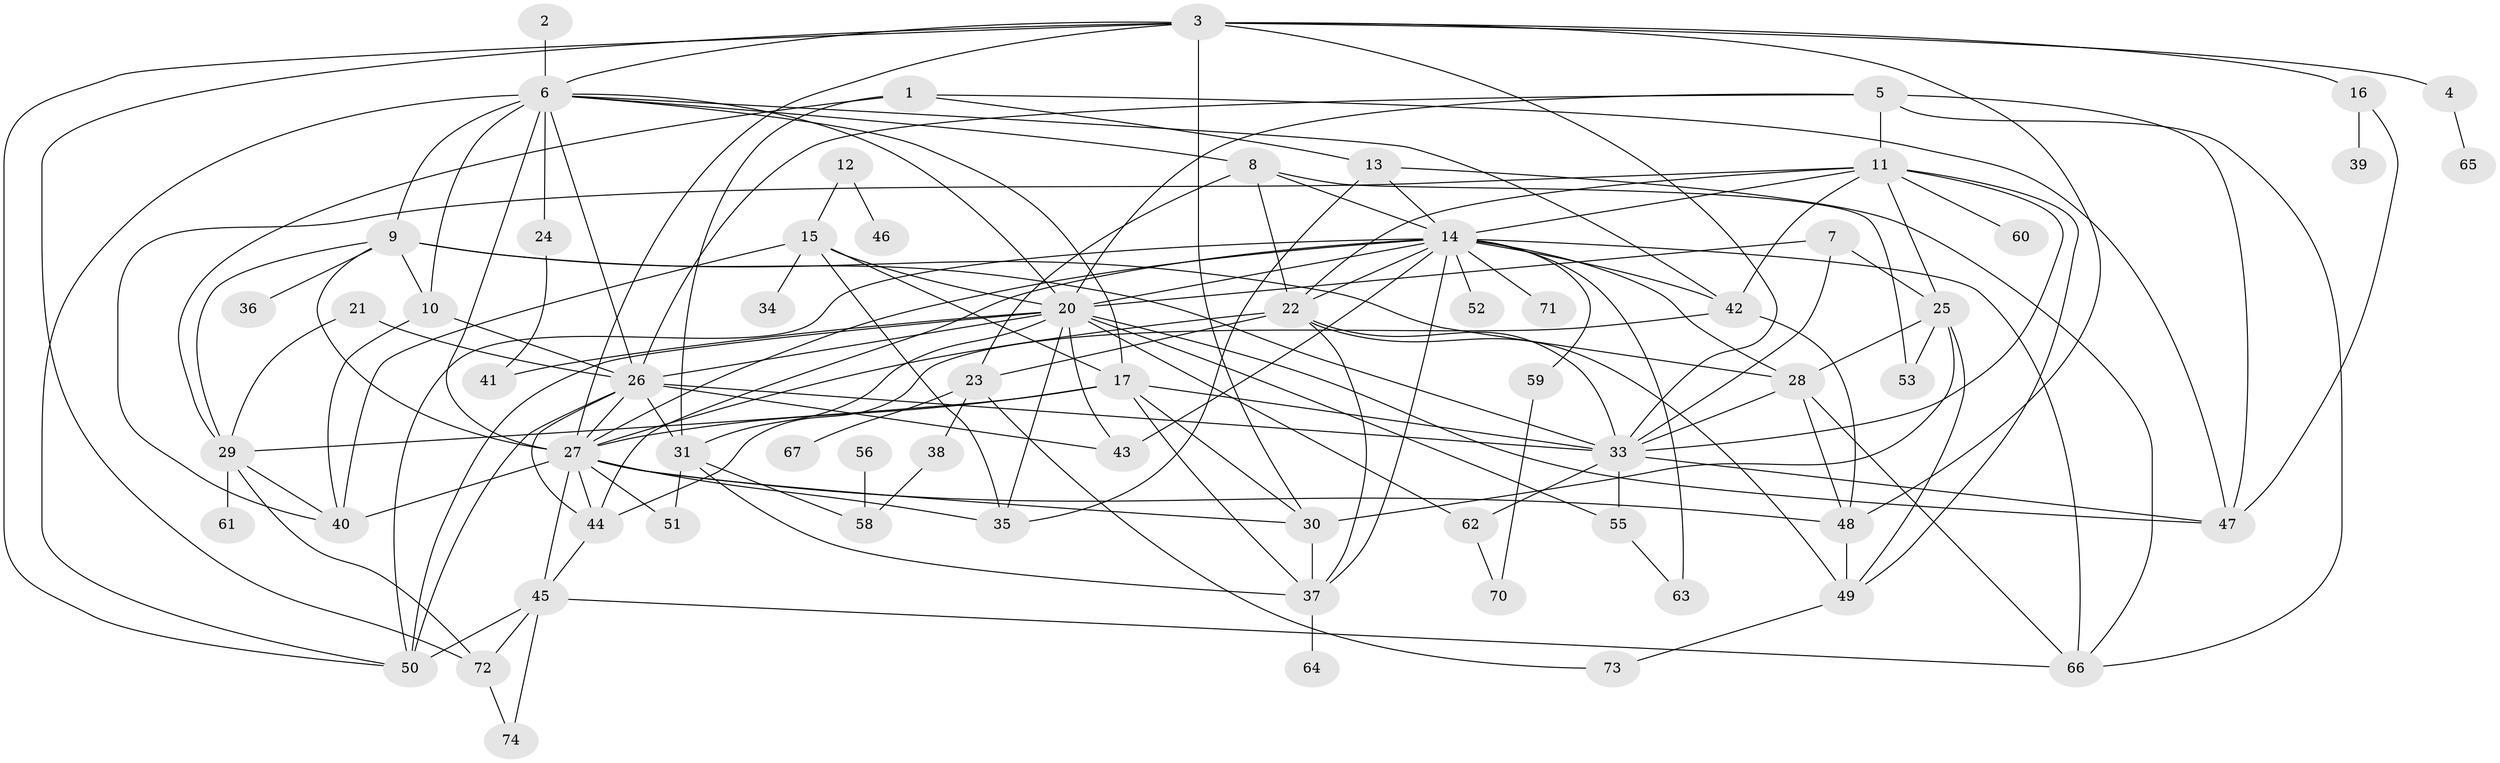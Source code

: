 // original degree distribution, {3: 0.1891891891891892, 1: 0.14864864864864866, 2: 0.21621621621621623, 6: 0.05405405405405406, 4: 0.16891891891891891, 5: 0.14189189189189189, 0: 0.0472972972972973, 8: 0.02702702702702703, 7: 0.006756756756756757}
// Generated by graph-tools (version 1.1) at 2025/33/03/09/25 02:33:45]
// undirected, 67 vertices, 150 edges
graph export_dot {
graph [start="1"]
  node [color=gray90,style=filled];
  1;
  2;
  3;
  4;
  5;
  6;
  7;
  8;
  9;
  10;
  11;
  12;
  13;
  14;
  15;
  16;
  17;
  20;
  21;
  22;
  23;
  24;
  25;
  26;
  27;
  28;
  29;
  30;
  31;
  33;
  34;
  35;
  36;
  37;
  38;
  39;
  40;
  41;
  42;
  43;
  44;
  45;
  46;
  47;
  48;
  49;
  50;
  51;
  52;
  53;
  55;
  56;
  58;
  59;
  60;
  61;
  62;
  63;
  64;
  65;
  66;
  67;
  70;
  71;
  72;
  73;
  74;
  1 -- 13 [weight=1.0];
  1 -- 29 [weight=1.0];
  1 -- 31 [weight=1.0];
  1 -- 47 [weight=1.0];
  2 -- 6 [weight=1.0];
  3 -- 4 [weight=1.0];
  3 -- 6 [weight=1.0];
  3 -- 16 [weight=1.0];
  3 -- 27 [weight=1.0];
  3 -- 30 [weight=1.0];
  3 -- 33 [weight=1.0];
  3 -- 48 [weight=1.0];
  3 -- 50 [weight=1.0];
  3 -- 72 [weight=1.0];
  4 -- 65 [weight=1.0];
  5 -- 11 [weight=1.0];
  5 -- 20 [weight=1.0];
  5 -- 26 [weight=1.0];
  5 -- 47 [weight=1.0];
  5 -- 66 [weight=1.0];
  6 -- 8 [weight=1.0];
  6 -- 9 [weight=1.0];
  6 -- 10 [weight=1.0];
  6 -- 17 [weight=1.0];
  6 -- 20 [weight=1.0];
  6 -- 24 [weight=1.0];
  6 -- 26 [weight=1.0];
  6 -- 27 [weight=1.0];
  6 -- 42 [weight=1.0];
  6 -- 50 [weight=1.0];
  7 -- 20 [weight=1.0];
  7 -- 25 [weight=1.0];
  7 -- 33 [weight=2.0];
  8 -- 14 [weight=1.0];
  8 -- 22 [weight=1.0];
  8 -- 23 [weight=1.0];
  8 -- 53 [weight=1.0];
  9 -- 10 [weight=1.0];
  9 -- 27 [weight=1.0];
  9 -- 28 [weight=1.0];
  9 -- 29 [weight=1.0];
  9 -- 33 [weight=1.0];
  9 -- 36 [weight=1.0];
  10 -- 26 [weight=1.0];
  10 -- 40 [weight=1.0];
  11 -- 14 [weight=1.0];
  11 -- 22 [weight=1.0];
  11 -- 25 [weight=1.0];
  11 -- 33 [weight=1.0];
  11 -- 40 [weight=1.0];
  11 -- 42 [weight=1.0];
  11 -- 49 [weight=1.0];
  11 -- 60 [weight=1.0];
  12 -- 15 [weight=1.0];
  12 -- 46 [weight=1.0];
  13 -- 14 [weight=1.0];
  13 -- 35 [weight=1.0];
  13 -- 66 [weight=1.0];
  14 -- 20 [weight=1.0];
  14 -- 22 [weight=1.0];
  14 -- 27 [weight=1.0];
  14 -- 28 [weight=2.0];
  14 -- 37 [weight=1.0];
  14 -- 42 [weight=1.0];
  14 -- 43 [weight=1.0];
  14 -- 44 [weight=1.0];
  14 -- 50 [weight=1.0];
  14 -- 52 [weight=1.0];
  14 -- 59 [weight=1.0];
  14 -- 63 [weight=1.0];
  14 -- 66 [weight=1.0];
  14 -- 71 [weight=1.0];
  15 -- 17 [weight=1.0];
  15 -- 20 [weight=1.0];
  15 -- 34 [weight=1.0];
  15 -- 35 [weight=1.0];
  15 -- 40 [weight=1.0];
  16 -- 39 [weight=1.0];
  16 -- 47 [weight=1.0];
  17 -- 27 [weight=2.0];
  17 -- 29 [weight=1.0];
  17 -- 30 [weight=1.0];
  17 -- 33 [weight=1.0];
  17 -- 37 [weight=1.0];
  20 -- 26 [weight=1.0];
  20 -- 31 [weight=1.0];
  20 -- 35 [weight=1.0];
  20 -- 41 [weight=1.0];
  20 -- 43 [weight=1.0];
  20 -- 47 [weight=1.0];
  20 -- 50 [weight=2.0];
  20 -- 55 [weight=1.0];
  20 -- 62 [weight=1.0];
  21 -- 26 [weight=1.0];
  21 -- 29 [weight=1.0];
  22 -- 23 [weight=1.0];
  22 -- 27 [weight=1.0];
  22 -- 33 [weight=1.0];
  22 -- 37 [weight=1.0];
  22 -- 49 [weight=1.0];
  23 -- 38 [weight=1.0];
  23 -- 67 [weight=1.0];
  23 -- 73 [weight=1.0];
  24 -- 41 [weight=1.0];
  25 -- 28 [weight=1.0];
  25 -- 30 [weight=2.0];
  25 -- 49 [weight=1.0];
  25 -- 53 [weight=1.0];
  26 -- 27 [weight=1.0];
  26 -- 31 [weight=1.0];
  26 -- 33 [weight=1.0];
  26 -- 43 [weight=1.0];
  26 -- 44 [weight=1.0];
  26 -- 50 [weight=1.0];
  27 -- 30 [weight=1.0];
  27 -- 35 [weight=1.0];
  27 -- 40 [weight=2.0];
  27 -- 44 [weight=1.0];
  27 -- 45 [weight=1.0];
  27 -- 48 [weight=1.0];
  27 -- 51 [weight=1.0];
  28 -- 33 [weight=1.0];
  28 -- 48 [weight=1.0];
  28 -- 66 [weight=1.0];
  29 -- 40 [weight=1.0];
  29 -- 61 [weight=1.0];
  29 -- 72 [weight=1.0];
  30 -- 37 [weight=1.0];
  31 -- 37 [weight=1.0];
  31 -- 51 [weight=1.0];
  31 -- 58 [weight=1.0];
  33 -- 47 [weight=1.0];
  33 -- 55 [weight=1.0];
  33 -- 62 [weight=1.0];
  37 -- 64 [weight=1.0];
  38 -- 58 [weight=1.0];
  42 -- 44 [weight=1.0];
  42 -- 48 [weight=1.0];
  44 -- 45 [weight=1.0];
  45 -- 50 [weight=1.0];
  45 -- 66 [weight=1.0];
  45 -- 72 [weight=1.0];
  45 -- 74 [weight=1.0];
  48 -- 49 [weight=1.0];
  49 -- 73 [weight=1.0];
  55 -- 63 [weight=1.0];
  56 -- 58 [weight=1.0];
  59 -- 70 [weight=1.0];
  62 -- 70 [weight=1.0];
  72 -- 74 [weight=1.0];
}
